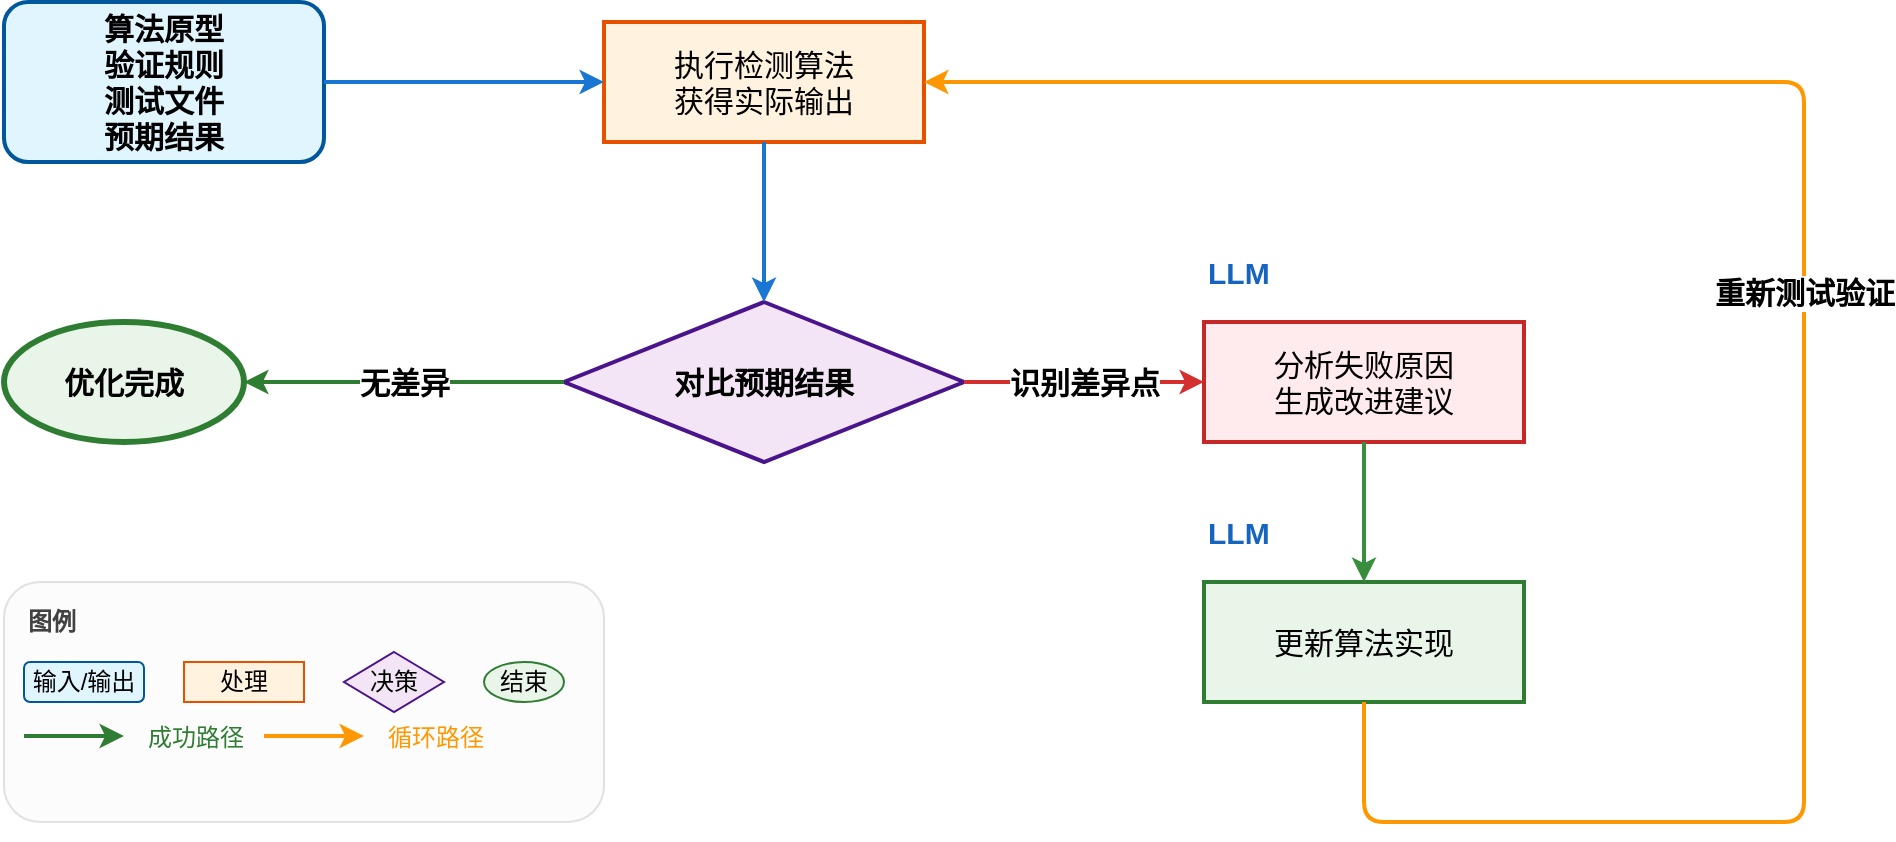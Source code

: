 <mxfile>
    <diagram name="算法优化工作流" id="algorithm-workflow">
        <mxGraphModel dx="1019" dy="667" grid="1" gridSize="10" guides="1" tooltips="1" connect="1" arrows="1" fold="1" page="1" pageScale="1" pageWidth="1169" pageHeight="827" math="0" shadow="0">
            <root>
                <mxCell id="0"/>
                <mxCell id="1" parent="0"/>
                <mxCell id="start-node" value="算法原型&#xa;验证规则&#xa;测试文件&#xa;预期结果" style="rounded=1;whiteSpace=wrap;html=1;fillColor=#e1f5fe;strokeColor=#01579b;strokeWidth=2;fontStyle=1;fontSize=15;spacingTop=10;spacingBottom=10;" parent="1" vertex="1">
                    <mxGeometry x="180" y="190" width="160" height="80" as="geometry"/>
                </mxCell>
                <mxCell id="execute-algorithm" value="执行检测算法&#xa;获得实际输出" style="rounded=0;whiteSpace=wrap;html=1;fillColor=#fff3e0;strokeColor=#e65100;strokeWidth=2;fontSize=15;spacingTop=8;spacingBottom=8;" parent="1" vertex="1">
                    <mxGeometry x="480" y="200" width="160" height="60" as="geometry"/>
                </mxCell>
                <mxCell id="compare-results" value="对比预期结果" style="rhombus;whiteSpace=wrap;html=1;fillColor=#f3e5f5;strokeColor=#4a148c;strokeWidth=2;fontSize=15;fontStyle=1;" parent="1" vertex="1">
                    <mxGeometry x="460" y="340" width="200" height="80" as="geometry"/>
                </mxCell>
                <mxCell id="analyze-failure" value="分析失败原因&#xa;生成改进建议" style="rounded=0;whiteSpace=wrap;html=1;fillColor=#ffebee;strokeColor=#c62828;strokeWidth=2;fontSize=15;spacingTop=8;spacingBottom=8;" parent="1" vertex="1">
                    <mxGeometry x="780" y="350" width="160" height="60" as="geometry"/>
                </mxCell>
                <mxCell id="update-algorithm" value="更新算法实现" style="rounded=0;whiteSpace=wrap;html=1;fillColor=#e8f5e8;strokeColor=#2e7d32;strokeWidth=2;fontSize=15;spacingTop=8;spacingBottom=8;" parent="1" vertex="1">
                    <mxGeometry x="780" y="480" width="160" height="60" as="geometry"/>
                </mxCell>
                <mxCell id="optimization-complete" value="优化完成" style="ellipse;whiteSpace=wrap;html=1;fillColor=#e8f5e8;strokeColor=#2e7d32;strokeWidth=3;fontSize=15;fontStyle=1;" parent="1" vertex="1">
                    <mxGeometry x="180" y="350" width="120" height="60" as="geometry"/>
                </mxCell>
                <mxCell id="edge-start-execute" value="" style="edgeStyle=orthogonalEdgeStyle;rounded=0;orthogonalLoop=1;jettySize=auto;html=1;strokeWidth=2;strokeColor=#1976d2;fontSize=15;" parent="1" source="start-node" target="execute-algorithm" edge="1">
                    <mxGeometry relative="1" as="geometry"/>
                </mxCell>
                <mxCell id="edge-execute-compare" value="" style="edgeStyle=orthogonalEdgeStyle;rounded=0;orthogonalLoop=1;jettySize=auto;html=1;strokeWidth=2;strokeColor=#1976d2;fontSize=15;" parent="1" source="execute-algorithm" target="compare-results" edge="1">
                    <mxGeometry relative="1" as="geometry"/>
                </mxCell>
                <mxCell id="edge-compare-analyze" value="识别差异点" style="edgeStyle=orthogonalEdgeStyle;rounded=0;orthogonalLoop=1;jettySize=auto;html=1;strokeWidth=2;strokeColor=#d32f2f;fontSize=15;fontStyle=1;" parent="1" source="compare-results" target="analyze-failure" edge="1">
                    <mxGeometry relative="1" as="geometry"/>
                </mxCell>
                <mxCell id="edge-analyze-update" value="" style="edgeStyle=orthogonalEdgeStyle;rounded=0;orthogonalLoop=1;jettySize=auto;html=1;strokeWidth=2;strokeColor=#388e3c;fontSize=15;" parent="1" source="analyze-failure" target="update-algorithm" edge="1">
                    <mxGeometry relative="1" as="geometry"/>
                </mxCell>
                <mxCell id="edge-update-execute" value="重新测试验证" style="edgeStyle=orthogonalEdgeStyle;rounded=1;orthogonalLoop=1;jettySize=auto;html=1;strokeWidth=2;strokeColor=#ff9800;curved=0;fontSize=15;fontStyle=1;" parent="1" source="update-algorithm" target="execute-algorithm" edge="1">
                    <mxGeometry relative="1" as="geometry">
                        <Array as="points">
                            <mxPoint x="860" y="600"/>
                            <mxPoint x="1080" y="600"/>
                            <mxPoint x="1080" y="230"/>
                        </Array>
                    </mxGeometry>
                </mxCell>
                <mxCell id="edge-compare-complete" value="无差异" style="edgeStyle=orthogonalEdgeStyle;rounded=0;orthogonalLoop=1;jettySize=auto;html=1;strokeWidth=2;strokeColor=#2e7d32;fontSize=15;fontStyle=1;" parent="1" source="compare-results" target="optimization-complete" edge="1">
                    <mxGeometry relative="1" as="geometry"/>
                </mxCell>
                <mxCell id="4" value="" style="group" vertex="1" connectable="0" parent="1">
                    <mxGeometry x="180" y="480" width="300" height="120" as="geometry"/>
                </mxCell>
                <mxCell id="legend-bg" value="" style="rounded=1;whiteSpace=wrap;html=1;fillColor=#f5f5f5;strokeColor=#9e9e9e;strokeWidth=1;opacity=30;fontSize=12;" parent="4" vertex="1">
                    <mxGeometry width="300" height="120" as="geometry"/>
                </mxCell>
                <mxCell id="legend-title" value="图例" style="text;html=1;strokeColor=none;fillColor=none;align=left;verticalAlign=middle;whiteSpace=wrap;rounded=0;fontSize=12;fontStyle=1;fontColor=#424242;" parent="4" vertex="1">
                    <mxGeometry x="10" y="10" width="60" height="20" as="geometry"/>
                </mxCell>
                <mxCell id="legend-input" value="输入/输出" style="rounded=1;whiteSpace=wrap;html=1;fillColor=#e1f5fe;strokeColor=#01579b;strokeWidth=1;fontSize=12;" parent="4" vertex="1">
                    <mxGeometry x="10" y="40" width="60" height="20" as="geometry"/>
                </mxCell>
                <mxCell id="legend-process" value="处理" style="rounded=0;whiteSpace=wrap;html=1;fillColor=#fff3e0;strokeColor=#e65100;strokeWidth=1;fontSize=12;" parent="4" vertex="1">
                    <mxGeometry x="90" y="40" width="60" height="20" as="geometry"/>
                </mxCell>
                <mxCell id="legend-decision" value="决策" style="rhombus;whiteSpace=wrap;html=1;fillColor=#f3e5f5;strokeColor=#4a148c;strokeWidth=1;fontSize=12;" parent="4" vertex="1">
                    <mxGeometry x="170" y="35" width="50" height="30" as="geometry"/>
                </mxCell>
                <mxCell id="legend-end" value="结束" style="ellipse;whiteSpace=wrap;html=1;fillColor=#e8f5e8;strokeColor=#2e7d32;strokeWidth=1;fontSize=12;" parent="4" vertex="1">
                    <mxGeometry x="240" y="40" width="40" height="20" as="geometry"/>
                </mxCell>
                <mxCell id="legend-success" value="成功路径" style="text;html=1;strokeColor=none;fillColor=none;align=left;verticalAlign=middle;whiteSpace=wrap;rounded=0;fontSize=12;fontColor=#2e7d32;" parent="4" vertex="1">
                    <mxGeometry x="70" y="70" width="60" height="15" as="geometry"/>
                </mxCell>
                <mxCell id="legend-success-line" value="" style="endArrow=classic;html=1;rounded=0;strokeWidth=2;strokeColor=#2e7d32;fontSize=12;" parent="4" edge="1">
                    <mxGeometry width="50" height="50" relative="1" as="geometry">
                        <mxPoint x="10" y="77" as="sourcePoint"/>
                        <mxPoint x="60" y="77" as="targetPoint"/>
                    </mxGeometry>
                </mxCell>
                <mxCell id="legend-loop" value="循环路径" style="text;html=1;strokeColor=none;fillColor=none;align=left;verticalAlign=middle;whiteSpace=wrap;rounded=0;fontSize=12;fontColor=#ff9800;" parent="4" vertex="1">
                    <mxGeometry x="190" y="70" width="60" height="15" as="geometry"/>
                </mxCell>
                <mxCell id="legend-loop-line" value="" style="endArrow=classic;html=1;rounded=1;strokeWidth=2;strokeColor=#ff9800;curved=1;fontSize=12;" parent="4" edge="1">
                    <mxGeometry width="50" height="50" relative="1" as="geometry">
                        <mxPoint x="130" y="77" as="sourcePoint"/>
                        <mxPoint x="180" y="77" as="targetPoint"/>
                    </mxGeometry>
                </mxCell>
                <mxCell id="5" value="LLM" style="text;html=1;strokeColor=none;fillColor=none;align=left;verticalAlign=middle;whiteSpace=wrap;rounded=0;fontSize=15;fontStyle=1;fontColor=#1565c0;" vertex="1" parent="1">
                    <mxGeometry x="780" y="310" width="100" height="30" as="geometry"/>
                </mxCell>
                <mxCell id="6" value="LLM" style="text;html=1;strokeColor=none;fillColor=none;align=left;verticalAlign=middle;whiteSpace=wrap;rounded=0;fontSize=15;fontStyle=1;fontColor=#1565c0;" vertex="1" parent="1">
                    <mxGeometry x="780" y="440" width="100" height="30" as="geometry"/>
                </mxCell>
            </root>
        </mxGraphModel>
    </diagram>
</mxfile>